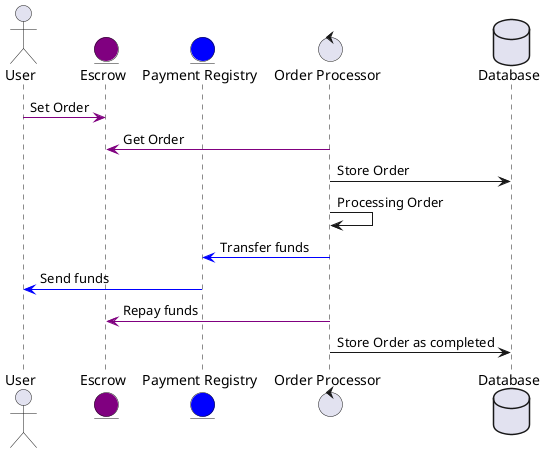 @startuml
actor User as U
entity Escrow as E #purple
entity "Payment Registry" as PR #blue
control "Order Processor" as OP
database Database

U -[#purple]> E : Set Order
OP -[#purple]> E : Get Order
OP -> Database : Store Order
OP -> OP : Processing Order
OP -[#blue]> PR : Transfer funds
PR -[#blue]> U: Send funds
OP -[#purple]> E : Repay funds
OP -> Database : Store Order as completed


@enduml
